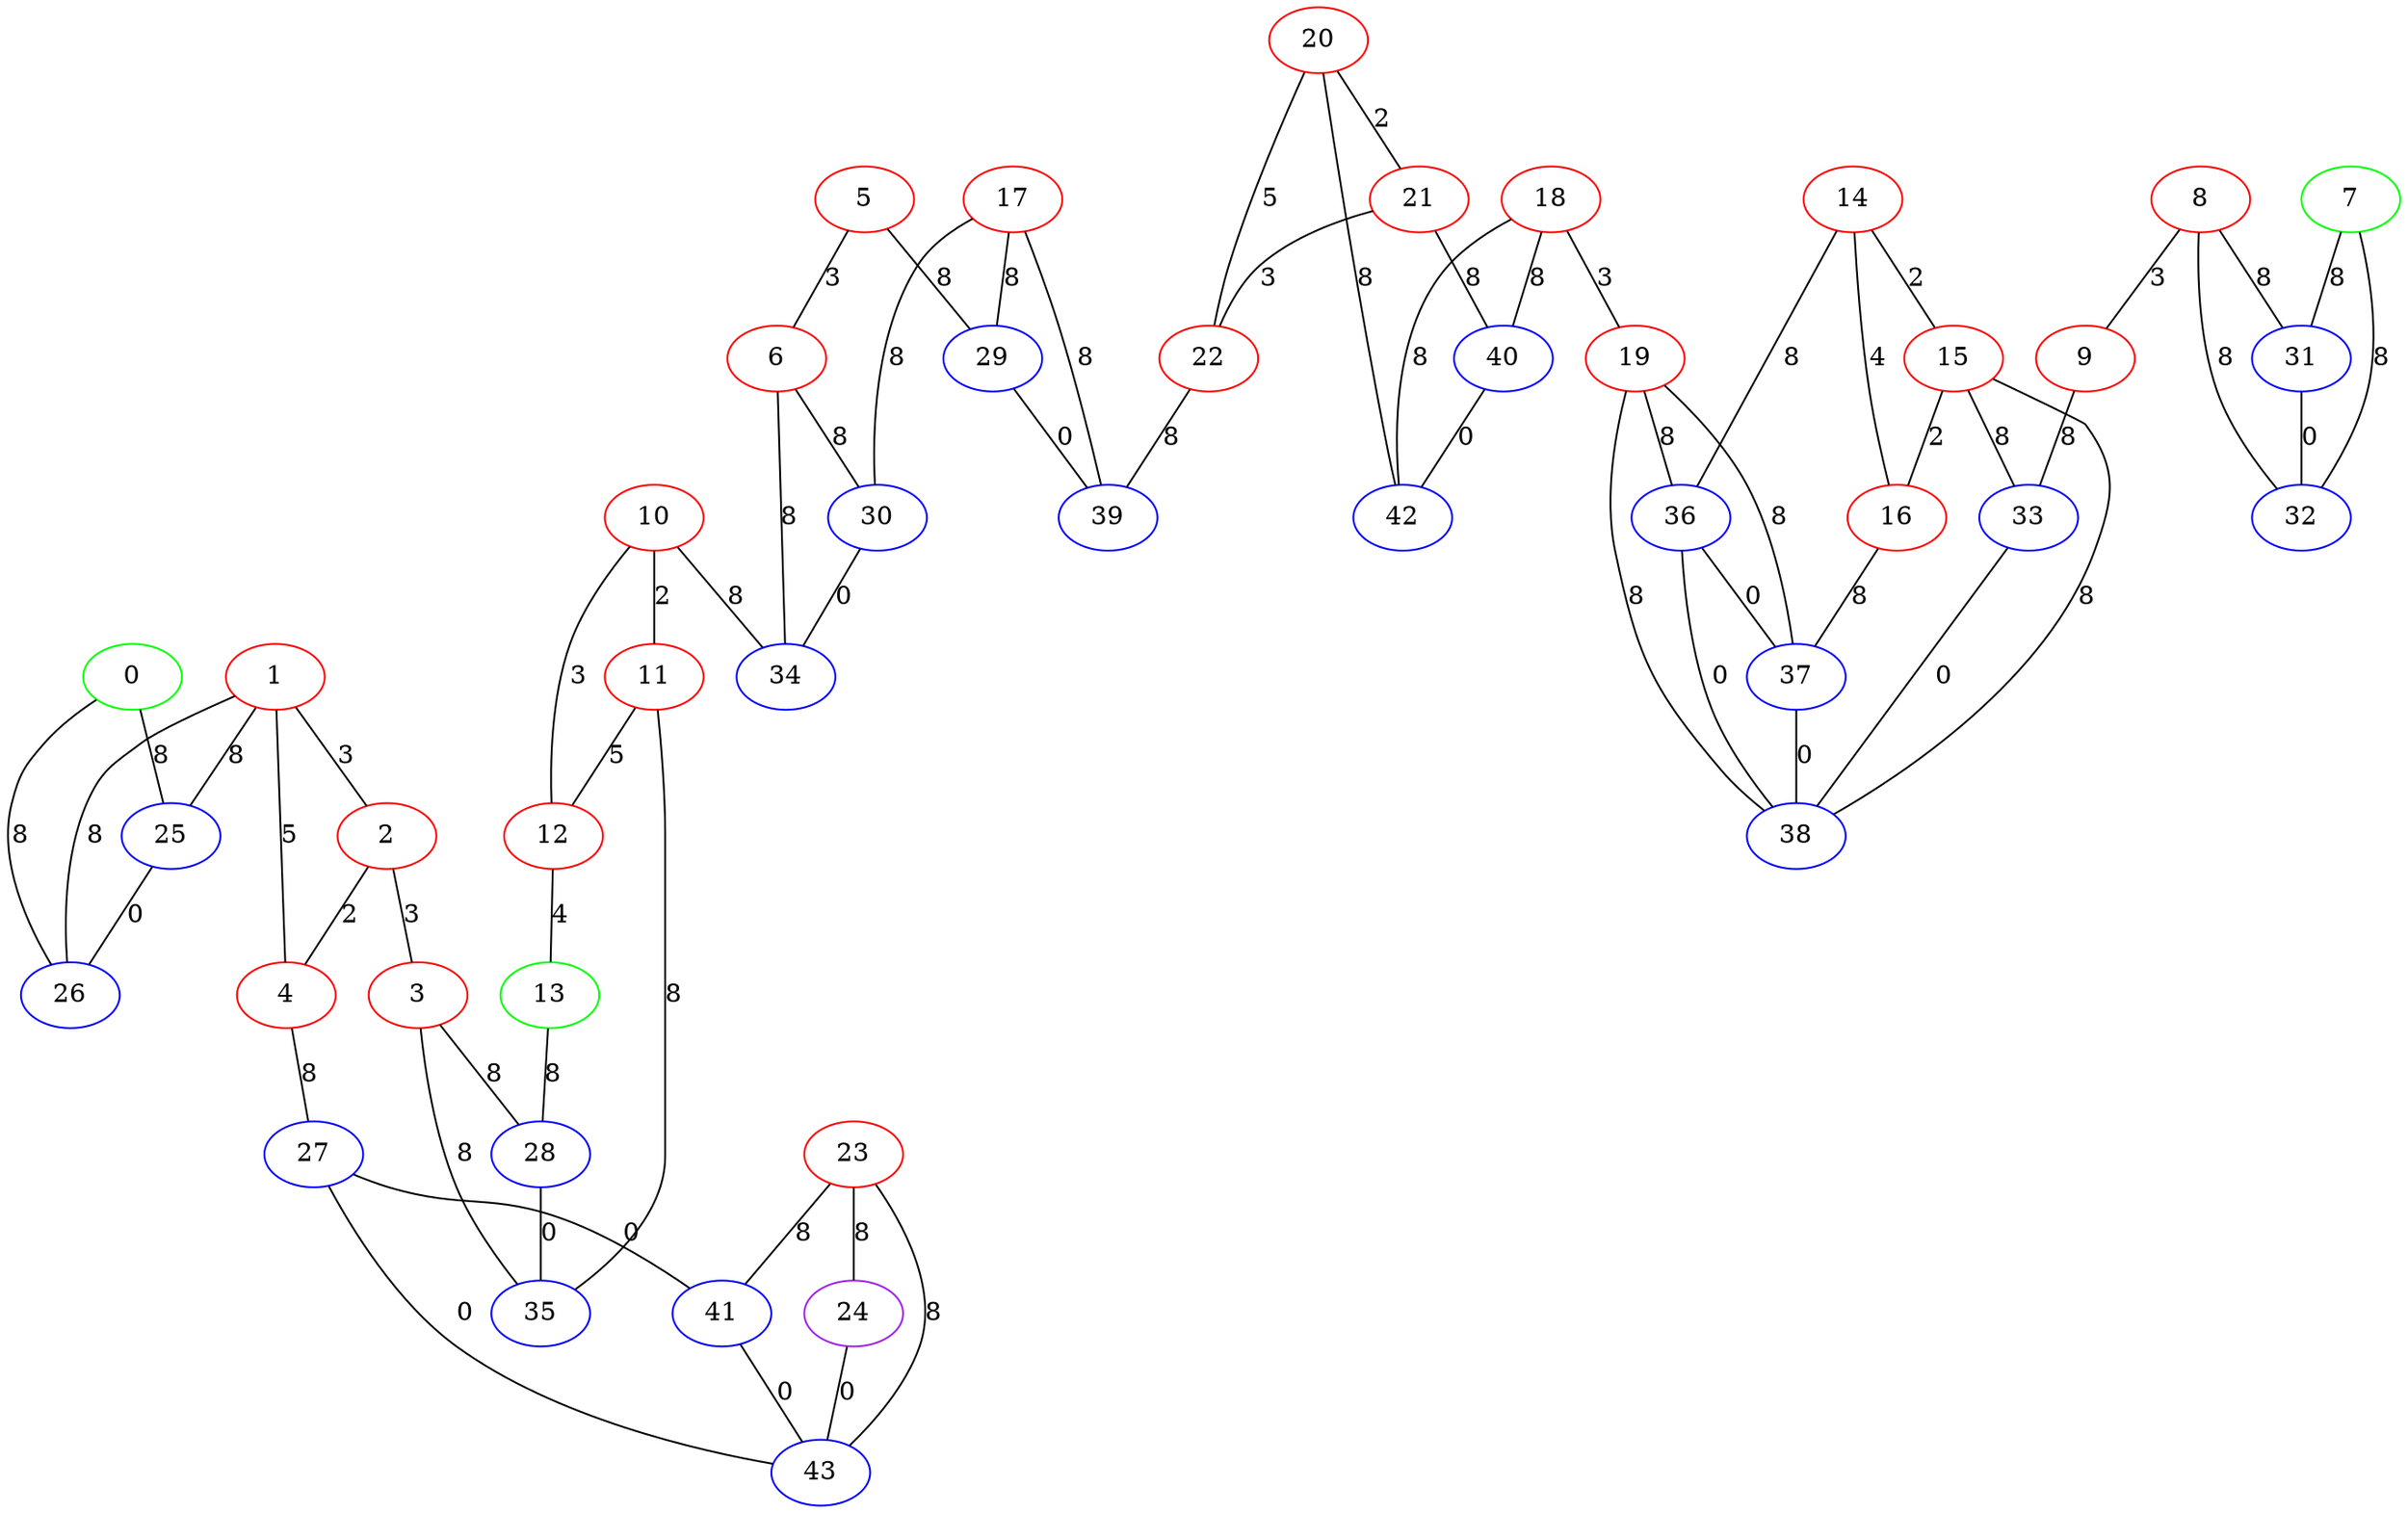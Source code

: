 graph "" {
0 [color=green, weight=2];
1 [color=red, weight=1];
2 [color=red, weight=1];
3 [color=red, weight=1];
4 [color=red, weight=1];
5 [color=red, weight=1];
6 [color=red, weight=1];
7 [color=green, weight=2];
8 [color=red, weight=1];
9 [color=red, weight=1];
10 [color=red, weight=1];
11 [color=red, weight=1];
12 [color=red, weight=1];
13 [color=green, weight=2];
14 [color=red, weight=1];
15 [color=red, weight=1];
16 [color=red, weight=1];
17 [color=red, weight=1];
18 [color=red, weight=1];
19 [color=red, weight=1];
20 [color=red, weight=1];
21 [color=red, weight=1];
22 [color=red, weight=1];
23 [color=red, weight=1];
24 [color=purple, weight=4];
25 [color=blue, weight=3];
26 [color=blue, weight=3];
27 [color=blue, weight=3];
28 [color=blue, weight=3];
29 [color=blue, weight=3];
30 [color=blue, weight=3];
31 [color=blue, weight=3];
32 [color=blue, weight=3];
33 [color=blue, weight=3];
34 [color=blue, weight=3];
35 [color=blue, weight=3];
36 [color=blue, weight=3];
37 [color=blue, weight=3];
38 [color=blue, weight=3];
39 [color=blue, weight=3];
40 [color=blue, weight=3];
41 [color=blue, weight=3];
42 [color=blue, weight=3];
43 [color=blue, weight=3];
0 -- 25  [key=0, label=8];
0 -- 26  [key=0, label=8];
1 -- 25  [key=0, label=8];
1 -- 2  [key=0, label=3];
1 -- 4  [key=0, label=5];
1 -- 26  [key=0, label=8];
2 -- 3  [key=0, label=3];
2 -- 4  [key=0, label=2];
3 -- 35  [key=0, label=8];
3 -- 28  [key=0, label=8];
4 -- 27  [key=0, label=8];
5 -- 29  [key=0, label=8];
5 -- 6  [key=0, label=3];
6 -- 34  [key=0, label=8];
6 -- 30  [key=0, label=8];
7 -- 32  [key=0, label=8];
7 -- 31  [key=0, label=8];
8 -- 32  [key=0, label=8];
8 -- 9  [key=0, label=3];
8 -- 31  [key=0, label=8];
9 -- 33  [key=0, label=8];
10 -- 34  [key=0, label=8];
10 -- 11  [key=0, label=2];
10 -- 12  [key=0, label=3];
11 -- 35  [key=0, label=8];
11 -- 12  [key=0, label=5];
12 -- 13  [key=0, label=4];
13 -- 28  [key=0, label=8];
14 -- 16  [key=0, label=4];
14 -- 36  [key=0, label=8];
14 -- 15  [key=0, label=2];
15 -- 16  [key=0, label=2];
15 -- 33  [key=0, label=8];
15 -- 38  [key=0, label=8];
16 -- 37  [key=0, label=8];
17 -- 29  [key=0, label=8];
17 -- 30  [key=0, label=8];
17 -- 39  [key=0, label=8];
18 -- 40  [key=0, label=8];
18 -- 42  [key=0, label=8];
18 -- 19  [key=0, label=3];
19 -- 36  [key=0, label=8];
19 -- 37  [key=0, label=8];
19 -- 38  [key=0, label=8];
20 -- 42  [key=0, label=8];
20 -- 21  [key=0, label=2];
20 -- 22  [key=0, label=5];
21 -- 40  [key=0, label=8];
21 -- 22  [key=0, label=3];
22 -- 39  [key=0, label=8];
23 -- 24  [key=0, label=8];
23 -- 41  [key=0, label=8];
23 -- 43  [key=0, label=8];
24 -- 43  [key=0, label=0];
25 -- 26  [key=0, label=0];
27 -- 41  [key=0, label=0];
27 -- 43  [key=0, label=0];
28 -- 35  [key=0, label=0];
29 -- 39  [key=0, label=0];
30 -- 34  [key=0, label=0];
31 -- 32  [key=0, label=0];
33 -- 38  [key=0, label=0];
36 -- 37  [key=0, label=0];
36 -- 38  [key=0, label=0];
37 -- 38  [key=0, label=0];
40 -- 42  [key=0, label=0];
41 -- 43  [key=0, label=0];
}

